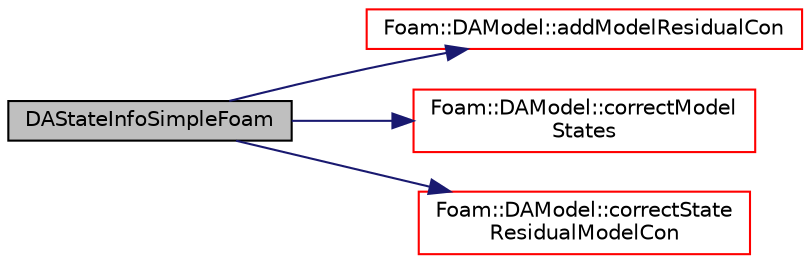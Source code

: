 digraph "DAStateInfoSimpleFoam"
{
  bgcolor="transparent";
  edge [fontname="Helvetica",fontsize="10",labelfontname="Helvetica",labelfontsize="10"];
  node [fontname="Helvetica",fontsize="10",shape=record];
  rankdir="LR";
  Node0 [label="DAStateInfoSimpleFoam",height=0.2,width=0.4,color="black", fillcolor="grey75", style="filled", fontcolor="black"];
  Node0 -> Node1 [color="midnightblue",fontsize="10",style="solid",fontname="Helvetica"];
  Node1 [label="Foam::DAModel::addModelResidualCon",height=0.2,width=0.4,color="red",URL="$classFoam_1_1DAModel.html#af4c2bb10de993ad1332df7bd213bc7ab",tooltip="add the model residual connectivity to stateCon "];
  Node0 -> Node4 [color="midnightblue",fontsize="10",style="solid",fontname="Helvetica"];
  Node4 [label="Foam::DAModel::correctModel\lStates",height=0.2,width=0.4,color="red",URL="$classFoam_1_1DAModel.html#a2e4c3f0083fff43100aa6fdef6b94c88",tooltip="update the name in modelStates based on the selected physical model at runtime "];
  Node0 -> Node6 [color="midnightblue",fontsize="10",style="solid",fontname="Helvetica"];
  Node6 [label="Foam::DAModel::correctState\lResidualModelCon",height=0.2,width=0.4,color="red",URL="$classFoam_1_1DAModel.html#a3891f6f54f45b436988faf46ca15f23b",tooltip="update the original variable connectivity for the adjoint state residuals in stateCon ..."];
}
